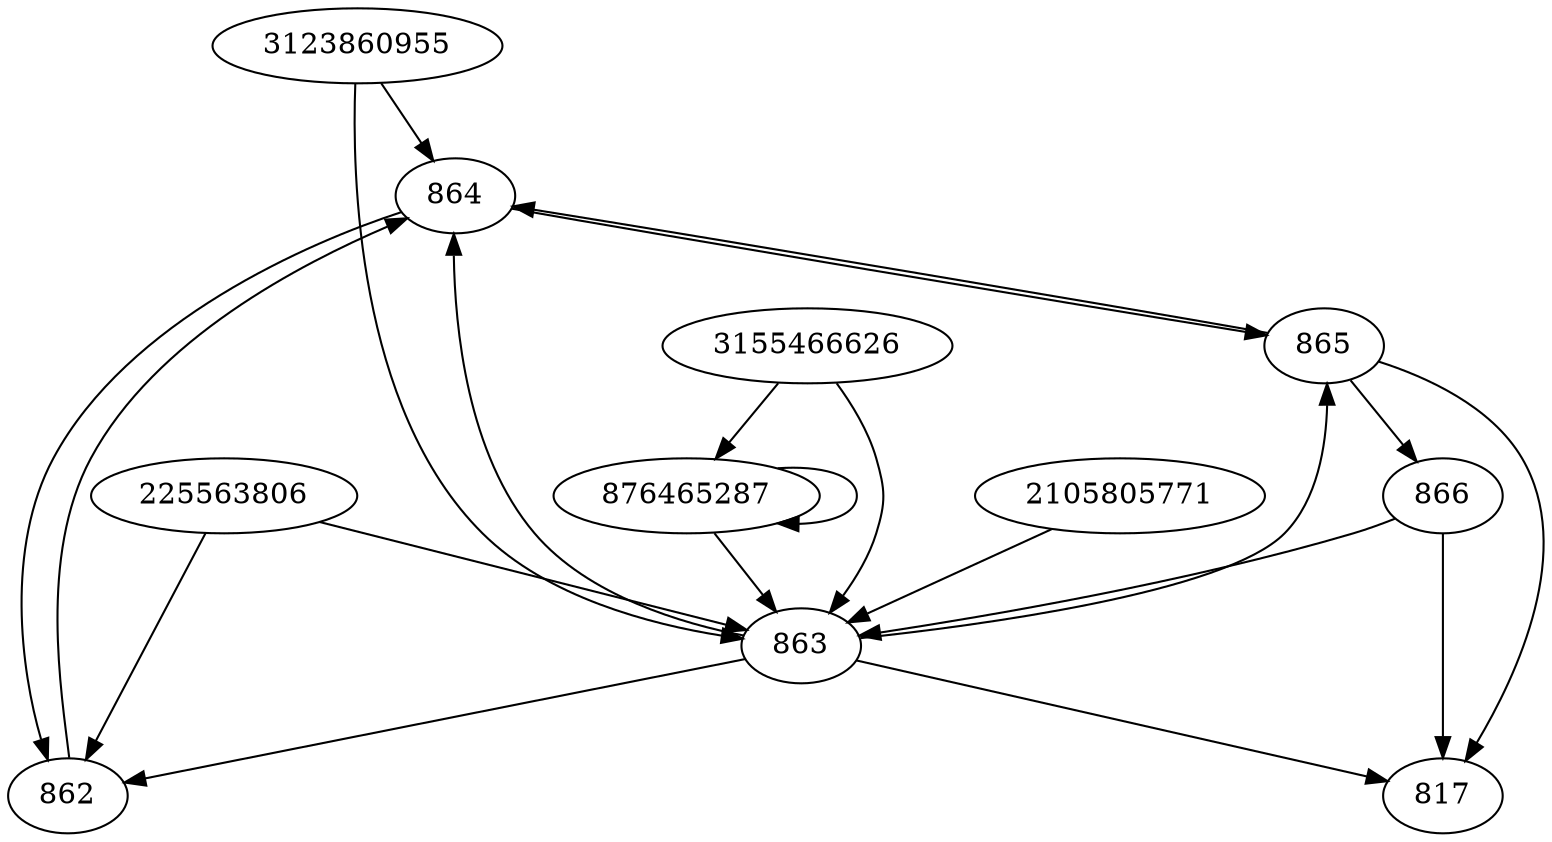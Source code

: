 digraph  {
864;
865;
3155466626;
866;
876465287;
2105805771;
817;
3123860955;
225563806;
862;
863;
864 -> 865;
864 -> 862;
865 -> 864;
865 -> 817;
865 -> 866;
3155466626 -> 876465287;
3155466626 -> 863;
866 -> 817;
866 -> 863;
876465287 -> 876465287;
876465287 -> 863;
2105805771 -> 863;
3123860955 -> 863;
3123860955 -> 864;
225563806 -> 862;
225563806 -> 863;
862 -> 864;
863 -> 864;
863 -> 817;
863 -> 862;
863 -> 865;
}
